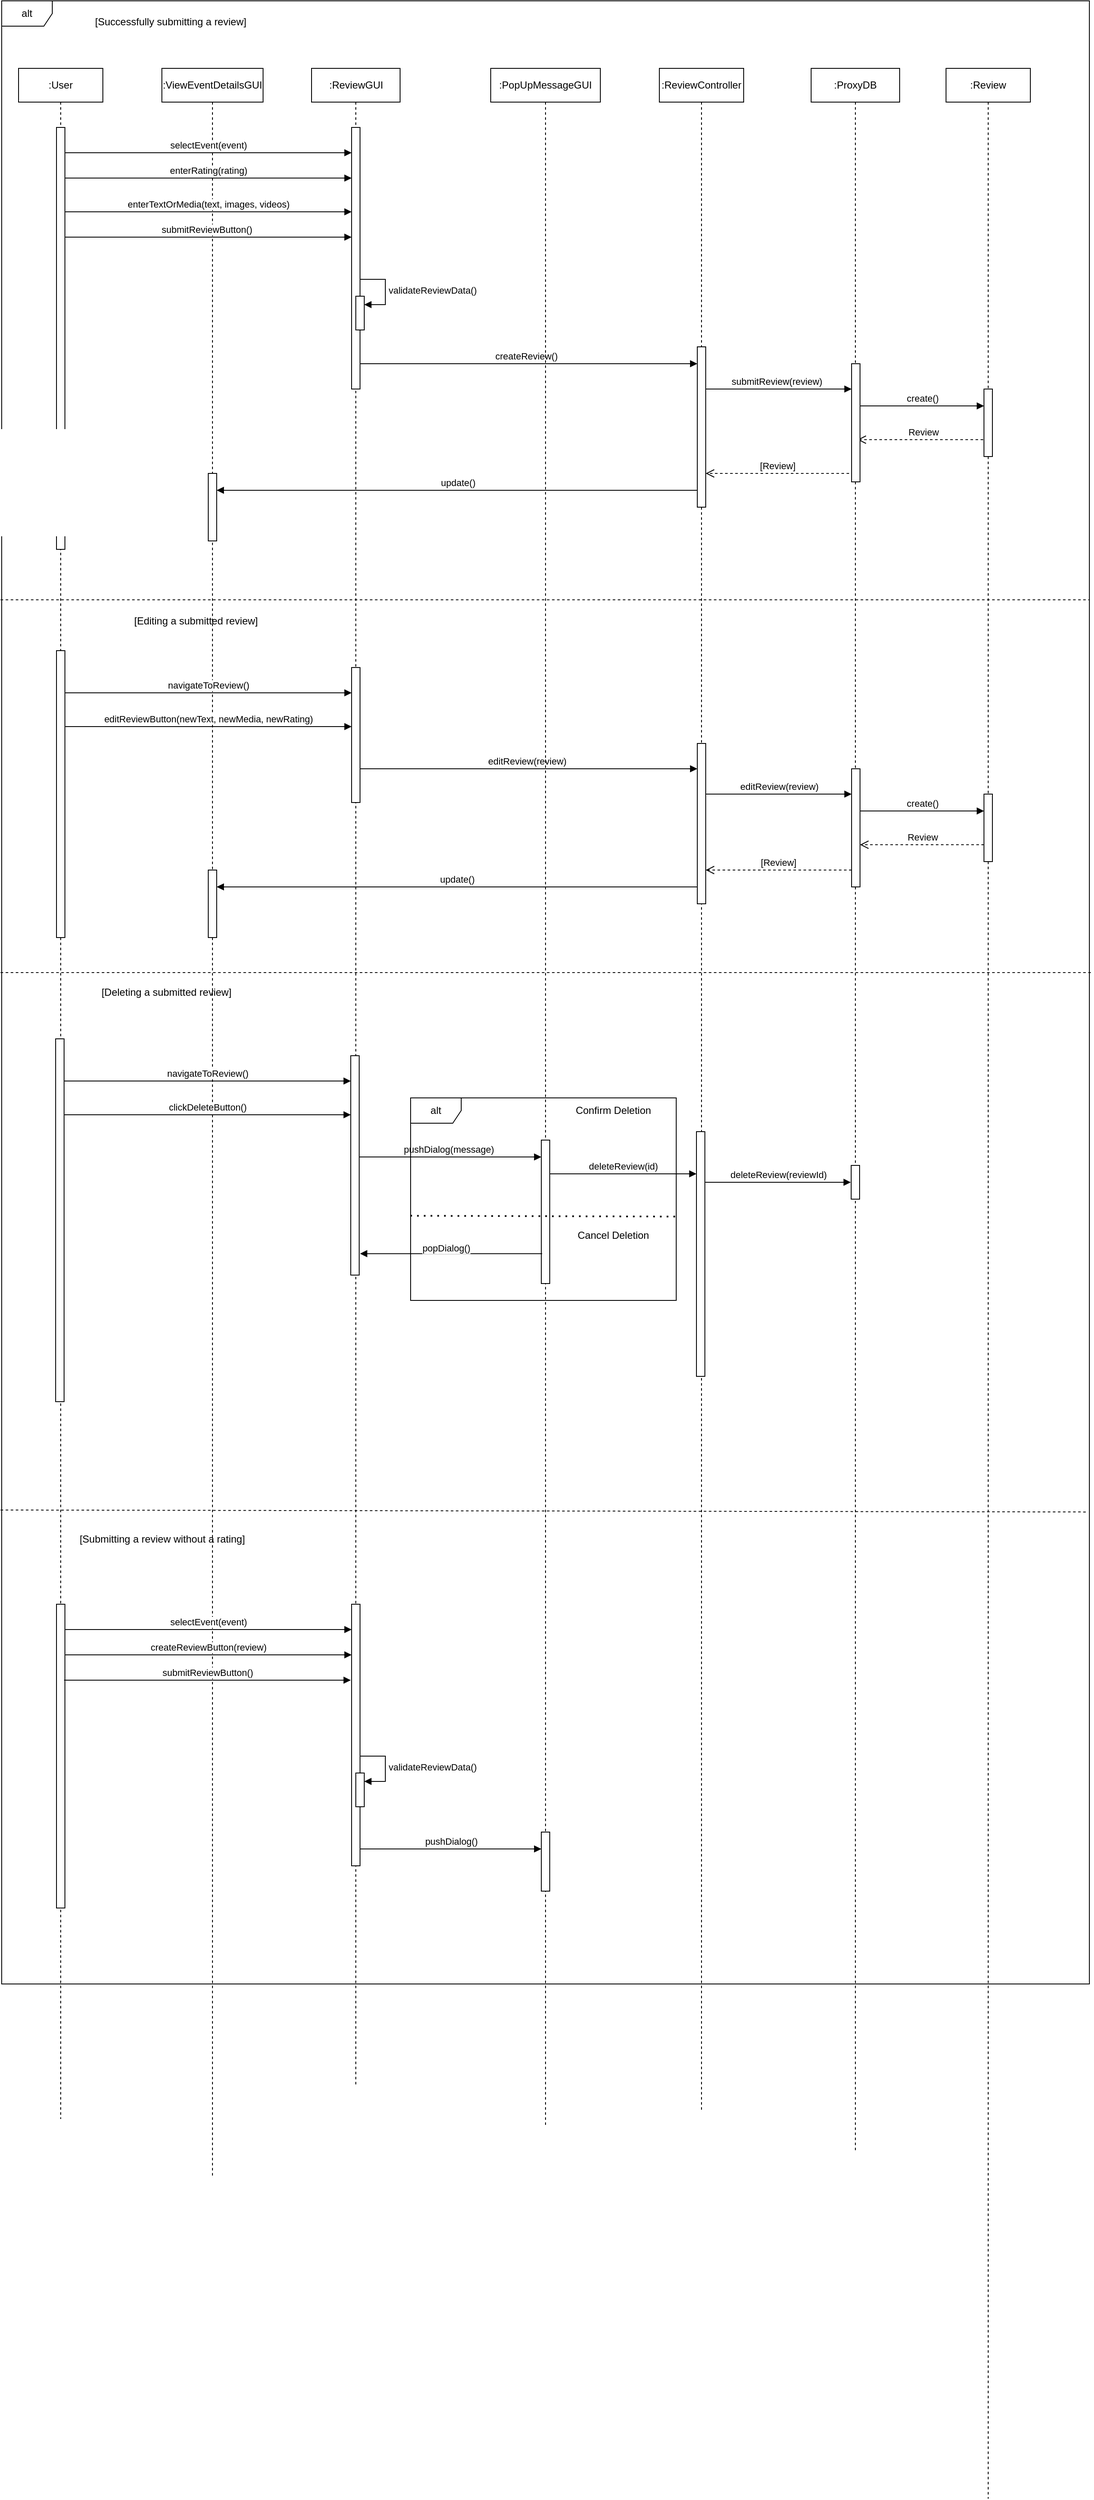 <mxfile version="26.0.16">
  <diagram name="Page-1" id="eKvm-nw8SV4DR7H7fsb8">
    <mxGraphModel dx="1999" dy="1820" grid="1" gridSize="10" guides="1" tooltips="1" connect="1" arrows="1" fold="1" page="1" pageScale="1" pageWidth="850" pageHeight="1100" math="0" shadow="0">
      <root>
        <mxCell id="0" />
        <mxCell id="1" parent="0" />
        <mxCell id="GrmrCbHe76L7C8_c3pLA-6" value=":ViewEventDetailsGUI" style="shape=umlLifeline;perimeter=lifelinePerimeter;whiteSpace=wrap;html=1;container=0;dropTarget=0;collapsible=0;recursiveResize=0;outlineConnect=0;portConstraint=eastwest;newEdgeStyle={&quot;curved&quot;:0,&quot;rounded&quot;:0};" parent="1" vertex="1">
          <mxGeometry x="80" y="50" width="120" height="2500" as="geometry" />
        </mxCell>
        <mxCell id="GrmrCbHe76L7C8_c3pLA-22" value="Review" style="html=1;verticalAlign=bottom;endArrow=open;dashed=1;endSize=8;curved=0;rounded=0;" parent="1" edge="1">
          <mxGeometry relative="1" as="geometry">
            <mxPoint x="1060" y="490" as="sourcePoint" />
            <mxPoint x="905" y="490" as="targetPoint" />
            <Array as="points" />
          </mxGeometry>
        </mxCell>
        <mxCell id="GrmrCbHe76L7C8_c3pLA-18" value="submitReview(review)" style="html=1;verticalAlign=bottom;endArrow=block;curved=0;rounded=0;" parent="1" target="GrmrCbHe76L7C8_c3pLA-19" edge="1">
          <mxGeometry width="80" relative="1" as="geometry">
            <mxPoint x="720" y="430" as="sourcePoint" />
            <mxPoint x="895" y="430" as="targetPoint" />
          </mxGeometry>
        </mxCell>
        <mxCell id="GrmrCbHe76L7C8_c3pLA-16" value="createReview()" style="html=1;verticalAlign=bottom;endArrow=block;curved=0;rounded=0;" parent="1" target="GrmrCbHe76L7C8_c3pLA-17" edge="1">
          <mxGeometry width="80" relative="1" as="geometry">
            <mxPoint x="308" y="400" as="sourcePoint" />
            <mxPoint x="543" y="400" as="targetPoint" />
          </mxGeometry>
        </mxCell>
        <mxCell id="GrmrCbHe76L7C8_c3pLA-13" value="submitReviewButton()" style="html=1;verticalAlign=bottom;endArrow=block;curved=0;rounded=0;" parent="1" target="GrmrCbHe76L7C8_c3pLA-9" edge="1">
          <mxGeometry width="80" relative="1" as="geometry">
            <mxPoint x="-40" y="250" as="sourcePoint" />
            <mxPoint x="300" y="250" as="targetPoint" />
          </mxGeometry>
        </mxCell>
        <mxCell id="GrmrCbHe76L7C8_c3pLA-12" value="enterTextOrMedia(text, images, videos)" style="html=1;verticalAlign=bottom;endArrow=block;curved=0;rounded=0;" parent="1" edge="1">
          <mxGeometry width="80" relative="1" as="geometry">
            <mxPoint x="-35" y="220" as="sourcePoint" />
            <mxPoint x="305" y="220" as="targetPoint" />
          </mxGeometry>
        </mxCell>
        <mxCell id="GrmrCbHe76L7C8_c3pLA-11" value="enterRating(rating)" style="html=1;verticalAlign=bottom;endArrow=block;curved=0;rounded=0;" parent="1" edge="1">
          <mxGeometry width="80" relative="1" as="geometry">
            <mxPoint x="-35" y="180" as="sourcePoint" />
            <mxPoint x="305" y="180" as="targetPoint" />
            <mxPoint as="offset" />
          </mxGeometry>
        </mxCell>
        <mxCell id="GrmrCbHe76L7C8_c3pLA-10" value="selectEvent(event)" style="html=1;verticalAlign=bottom;endArrow=block;curved=0;rounded=0;" parent="1" edge="1">
          <mxGeometry width="80" relative="1" as="geometry">
            <mxPoint x="-35" y="150.0" as="sourcePoint" />
            <mxPoint x="305.0" y="150.0" as="targetPoint" />
          </mxGeometry>
        </mxCell>
        <mxCell id="GrmrCbHe76L7C8_c3pLA-1" value=":User" style="shape=umlLifeline;perimeter=lifelinePerimeter;whiteSpace=wrap;html=1;container=1;dropTarget=0;collapsible=0;recursiveResize=0;outlineConnect=0;portConstraint=eastwest;newEdgeStyle={&quot;curved&quot;:0,&quot;rounded&quot;:0};" parent="1" vertex="1">
          <mxGeometry x="-90" y="50" width="100" height="2430" as="geometry" />
        </mxCell>
        <mxCell id="GrmrCbHe76L7C8_c3pLA-8" value="" style="html=1;points=[[0,0,0,0,5],[0,1,0,0,-5],[1,0,0,0,5],[1,1,0,0,-5]];perimeter=orthogonalPerimeter;outlineConnect=0;targetShapes=umlLifeline;portConstraint=eastwest;newEdgeStyle={&quot;curved&quot;:0,&quot;rounded&quot;:0};" parent="GrmrCbHe76L7C8_c3pLA-1" vertex="1">
          <mxGeometry x="45" y="70" width="10" height="500" as="geometry" />
        </mxCell>
        <mxCell id="GrmrCbHe76L7C8_c3pLA-71" value="" style="html=1;points=[[0,0,0,0,5],[0,1,0,0,-5],[1,0,0,0,5],[1,1,0,0,-5]];perimeter=orthogonalPerimeter;outlineConnect=0;targetShapes=umlLifeline;portConstraint=eastwest;newEdgeStyle={&quot;curved&quot;:0,&quot;rounded&quot;:0};" parent="GrmrCbHe76L7C8_c3pLA-1" vertex="1">
          <mxGeometry x="45" y="1820" width="10" height="360" as="geometry" />
        </mxCell>
        <mxCell id="GrmrCbHe76L7C8_c3pLA-2" value=":ReviewGUI" style="shape=umlLifeline;perimeter=lifelinePerimeter;whiteSpace=wrap;html=1;container=0;dropTarget=0;collapsible=0;recursiveResize=0;outlineConnect=0;portConstraint=eastwest;newEdgeStyle={&quot;curved&quot;:0,&quot;rounded&quot;:0};" parent="1" vertex="1">
          <mxGeometry x="257.5" y="50" width="105" height="2390" as="geometry" />
        </mxCell>
        <mxCell id="GrmrCbHe76L7C8_c3pLA-3" value=":ReviewController" style="shape=umlLifeline;perimeter=lifelinePerimeter;whiteSpace=wrap;html=1;container=1;dropTarget=0;collapsible=0;recursiveResize=0;outlineConnect=0;portConstraint=eastwest;newEdgeStyle={&quot;curved&quot;:0,&quot;rounded&quot;:0};" parent="1" vertex="1">
          <mxGeometry x="670" y="50" width="100" height="2420" as="geometry" />
        </mxCell>
        <mxCell id="GrmrCbHe76L7C8_c3pLA-17" value="" style="html=1;points=[[0,0,0,0,5],[0,1,0,0,-5],[1,0,0,0,5],[1,1,0,0,-5]];perimeter=orthogonalPerimeter;outlineConnect=0;targetShapes=umlLifeline;portConstraint=eastwest;newEdgeStyle={&quot;curved&quot;:0,&quot;rounded&quot;:0};" parent="GrmrCbHe76L7C8_c3pLA-3" vertex="1">
          <mxGeometry x="45" y="330" width="10" height="190" as="geometry" />
        </mxCell>
        <mxCell id="GrmrCbHe76L7C8_c3pLA-4" value=":ProxyDB" style="shape=umlLifeline;perimeter=lifelinePerimeter;whiteSpace=wrap;html=1;container=1;dropTarget=0;collapsible=0;recursiveResize=0;outlineConnect=0;portConstraint=eastwest;newEdgeStyle={&quot;curved&quot;:0,&quot;rounded&quot;:0};" parent="1" vertex="1">
          <mxGeometry x="850" y="50" width="105" height="2470" as="geometry" />
        </mxCell>
        <mxCell id="GrmrCbHe76L7C8_c3pLA-19" value="" style="html=1;points=[[0,0,0,0,5],[0,1,0,0,-5],[1,0,0,0,5],[1,1,0,0,-5]];perimeter=orthogonalPerimeter;outlineConnect=0;targetShapes=umlLifeline;portConstraint=eastwest;newEdgeStyle={&quot;curved&quot;:0,&quot;rounded&quot;:0};" parent="GrmrCbHe76L7C8_c3pLA-4" vertex="1">
          <mxGeometry x="48" y="350" width="10" height="140" as="geometry" />
        </mxCell>
        <mxCell id="GrmrCbHe76L7C8_c3pLA-49" value="" style="html=1;points=[[0,0,0,0,5],[0,1,0,0,-5],[1,0,0,0,5],[1,1,0,0,-5]];perimeter=orthogonalPerimeter;outlineConnect=0;targetShapes=umlLifeline;portConstraint=eastwest;newEdgeStyle={&quot;curved&quot;:0,&quot;rounded&quot;:0};" parent="GrmrCbHe76L7C8_c3pLA-4" vertex="1">
          <mxGeometry x="47.5" y="1300" width="10" height="40" as="geometry" />
        </mxCell>
        <mxCell id="GrmrCbHe76L7C8_c3pLA-5" value=":Review" style="shape=umlLifeline;perimeter=lifelinePerimeter;whiteSpace=wrap;html=1;container=1;dropTarget=0;collapsible=0;recursiveResize=0;outlineConnect=0;portConstraint=eastwest;newEdgeStyle={&quot;curved&quot;:0,&quot;rounded&quot;:0};" parent="1" vertex="1">
          <mxGeometry x="1010" y="50" width="100" height="2880" as="geometry" />
        </mxCell>
        <mxCell id="GrmrCbHe76L7C8_c3pLA-20" value="" style="html=1;points=[[0,0,0,0,5],[0,1,0,0,-5],[1,0,0,0,5],[1,1,0,0,-5]];perimeter=orthogonalPerimeter;outlineConnect=0;targetShapes=umlLifeline;portConstraint=eastwest;newEdgeStyle={&quot;curved&quot;:0,&quot;rounded&quot;:0};" parent="GrmrCbHe76L7C8_c3pLA-5" vertex="1">
          <mxGeometry x="45" y="380" width="10" height="80" as="geometry" />
        </mxCell>
        <mxCell id="GrmrCbHe76L7C8_c3pLA-21" value="create()" style="html=1;verticalAlign=bottom;endArrow=block;curved=0;rounded=0;" parent="1" source="GrmrCbHe76L7C8_c3pLA-19" edge="1">
          <mxGeometry width="80" relative="1" as="geometry">
            <mxPoint x="930" y="450" as="sourcePoint" />
            <mxPoint x="1055" y="450" as="targetPoint" />
            <Array as="points">
              <mxPoint x="950" y="450" />
            </Array>
          </mxGeometry>
        </mxCell>
        <mxCell id="GrmrCbHe76L7C8_c3pLA-23" value="[Review]" style="html=1;verticalAlign=bottom;endArrow=open;dashed=1;endSize=8;curved=0;rounded=0;" parent="1" edge="1">
          <mxGeometry x="0.005" relative="1" as="geometry">
            <mxPoint x="895" y="530" as="sourcePoint" />
            <mxPoint x="725.0" y="530" as="targetPoint" />
            <Array as="points" />
            <mxPoint as="offset" />
          </mxGeometry>
        </mxCell>
        <mxCell id="GrmrCbHe76L7C8_c3pLA-25" value="update()" style="html=1;verticalAlign=bottom;endArrow=block;curved=0;rounded=0;" parent="1" source="GrmrCbHe76L7C8_c3pLA-17" edge="1">
          <mxGeometry x="-0.001" width="80" relative="1" as="geometry">
            <mxPoint x="700" y="550" as="sourcePoint" />
            <mxPoint x="145" y="550" as="targetPoint" />
            <mxPoint as="offset" />
          </mxGeometry>
        </mxCell>
        <mxCell id="GrmrCbHe76L7C8_c3pLA-9" value="" style="html=1;points=[[0,0,0,0,5],[0,1,0,0,-5],[1,0,0,0,5],[1,1,0,0,-5]];perimeter=orthogonalPerimeter;outlineConnect=0;targetShapes=umlLifeline;portConstraint=eastwest;newEdgeStyle={&quot;curved&quot;:0,&quot;rounded&quot;:0};" parent="1" vertex="1">
          <mxGeometry x="305" y="120" width="10" height="310" as="geometry" />
        </mxCell>
        <mxCell id="GrmrCbHe76L7C8_c3pLA-14" value="" style="html=1;points=[[0,0,0,0,5],[0,1,0,0,-5],[1,0,0,0,5],[1,1,0,0,-5]];perimeter=orthogonalPerimeter;outlineConnect=0;targetShapes=umlLifeline;portConstraint=eastwest;newEdgeStyle={&quot;curved&quot;:0,&quot;rounded&quot;:0};" parent="1" vertex="1">
          <mxGeometry x="310" y="320" width="10" height="40" as="geometry" />
        </mxCell>
        <mxCell id="GrmrCbHe76L7C8_c3pLA-15" value="validateReviewData()" style="html=1;align=left;spacingLeft=2;endArrow=block;rounded=0;edgeStyle=orthogonalEdgeStyle;curved=0;rounded=0;" parent="1" target="GrmrCbHe76L7C8_c3pLA-14" edge="1">
          <mxGeometry relative="1" as="geometry">
            <mxPoint x="315" y="300" as="sourcePoint" />
            <Array as="points">
              <mxPoint x="345" y="330" />
            </Array>
            <mxPoint as="offset" />
          </mxGeometry>
        </mxCell>
        <mxCell id="GrmrCbHe76L7C8_c3pLA-30" value="editReview(review)" style="html=1;verticalAlign=bottom;endArrow=block;curved=0;rounded=0;" parent="1" target="GrmrCbHe76L7C8_c3pLA-31" edge="1">
          <mxGeometry width="80" relative="1" as="geometry">
            <mxPoint x="310" y="880" as="sourcePoint" />
            <mxPoint x="497" y="880" as="targetPoint" />
          </mxGeometry>
        </mxCell>
        <mxCell id="GrmrCbHe76L7C8_c3pLA-26" value="" style="html=1;points=[[0,0,0,0,5],[0,1,0,0,-5],[1,0,0,0,5],[1,1,0,0,-5]];perimeter=orthogonalPerimeter;outlineConnect=0;targetShapes=umlLifeline;portConstraint=eastwest;newEdgeStyle={&quot;curved&quot;:0,&quot;rounded&quot;:0};" parent="1" vertex="1">
          <mxGeometry x="-45" y="740" width="10" height="340" as="geometry" />
        </mxCell>
        <mxCell id="GrmrCbHe76L7C8_c3pLA-27" value="" style="html=1;points=[[0,0,0,0,5],[0,1,0,0,-5],[1,0,0,0,5],[1,1,0,0,-5]];perimeter=orthogonalPerimeter;outlineConnect=0;targetShapes=umlLifeline;portConstraint=eastwest;newEdgeStyle={&quot;curved&quot;:0,&quot;rounded&quot;:0};" parent="1" vertex="1">
          <mxGeometry x="305" y="760" width="10" height="160" as="geometry" />
        </mxCell>
        <mxCell id="GrmrCbHe76L7C8_c3pLA-28" value="navigateToReview()" style="html=1;verticalAlign=bottom;endArrow=block;curved=0;rounded=0;" parent="1" edge="1">
          <mxGeometry width="80" relative="1" as="geometry">
            <mxPoint x="-35" y="790.0" as="sourcePoint" />
            <mxPoint x="305.0" y="790.0" as="targetPoint" />
          </mxGeometry>
        </mxCell>
        <mxCell id="GrmrCbHe76L7C8_c3pLA-39" value="update()" style="html=1;verticalAlign=bottom;endArrow=block;curved=0;rounded=0;" parent="1" source="GrmrCbHe76L7C8_c3pLA-31" edge="1">
          <mxGeometry width="80" relative="1" as="geometry">
            <mxPoint x="495.0" y="1020" as="sourcePoint" />
            <mxPoint x="145" y="1020" as="targetPoint" />
          </mxGeometry>
        </mxCell>
        <mxCell id="GrmrCbHe76L7C8_c3pLA-38" value="" style="html=1;points=[[0,0,0,0,5],[0,1,0,0,-5],[1,0,0,0,5],[1,1,0,0,-5]];perimeter=orthogonalPerimeter;outlineConnect=0;targetShapes=umlLifeline;portConstraint=eastwest;newEdgeStyle={&quot;curved&quot;:0,&quot;rounded&quot;:0};" parent="1" vertex="1">
          <mxGeometry x="135" y="1000" width="10" height="80" as="geometry" />
        </mxCell>
        <mxCell id="GrmrCbHe76L7C8_c3pLA-31" value="" style="html=1;points=[[0,0,0,0,5],[0,1,0,0,-5],[1,0,0,0,5],[1,1,0,0,-5]];perimeter=orthogonalPerimeter;outlineConnect=0;targetShapes=umlLifeline;portConstraint=eastwest;newEdgeStyle={&quot;curved&quot;:0,&quot;rounded&quot;:0};" parent="1" vertex="1">
          <mxGeometry x="715" y="850" width="10" height="190" as="geometry" />
        </mxCell>
        <mxCell id="GrmrCbHe76L7C8_c3pLA-37" value="" style="html=1;points=[[0,0,0,0,5],[0,1,0,0,-5],[1,0,0,0,5],[1,1,0,0,-5]];perimeter=orthogonalPerimeter;outlineConnect=0;targetShapes=umlLifeline;portConstraint=eastwest;newEdgeStyle={&quot;curved&quot;:0,&quot;rounded&quot;:0};" parent="1" vertex="1">
          <mxGeometry x="1055" y="910" width="10" height="80" as="geometry" />
        </mxCell>
        <mxCell id="GrmrCbHe76L7C8_c3pLA-29" value="editReviewButton(newText, newMedia, newRating)" style="html=1;verticalAlign=bottom;endArrow=block;curved=0;rounded=0;" parent="1" edge="1">
          <mxGeometry width="80" relative="1" as="geometry">
            <mxPoint x="-35" y="830" as="sourcePoint" />
            <mxPoint x="305" y="830" as="targetPoint" />
            <mxPoint as="offset" />
          </mxGeometry>
        </mxCell>
        <mxCell id="GrmrCbHe76L7C8_c3pLA-32" value="" style="html=1;points=[[0,0,0,0,5],[0,1,0,0,-5],[1,0,0,0,5],[1,1,0,0,-5]];perimeter=orthogonalPerimeter;outlineConnect=0;targetShapes=umlLifeline;portConstraint=eastwest;newEdgeStyle={&quot;curved&quot;:0,&quot;rounded&quot;:0};" parent="1" vertex="1">
          <mxGeometry x="898" y="880" width="10" height="140" as="geometry" />
        </mxCell>
        <mxCell id="GrmrCbHe76L7C8_c3pLA-33" value="editReview(review)" style="html=1;verticalAlign=bottom;endArrow=block;curved=0;rounded=0;" parent="1" source="GrmrCbHe76L7C8_c3pLA-31" edge="1">
          <mxGeometry x="0.006" width="80" relative="1" as="geometry">
            <mxPoint x="723" y="910" as="sourcePoint" />
            <mxPoint x="898" y="910" as="targetPoint" />
            <mxPoint as="offset" />
          </mxGeometry>
        </mxCell>
        <mxCell id="GrmrCbHe76L7C8_c3pLA-34" value="[Review]" style="html=1;verticalAlign=bottom;endArrow=open;dashed=1;endSize=8;curved=0;rounded=0;" parent="1" edge="1">
          <mxGeometry x="0.005" relative="1" as="geometry">
            <mxPoint x="898" y="1000" as="sourcePoint" />
            <mxPoint x="725" y="1000" as="targetPoint" />
            <Array as="points" />
            <mxPoint as="offset" />
          </mxGeometry>
        </mxCell>
        <mxCell id="GrmrCbHe76L7C8_c3pLA-35" value="Review" style="html=1;verticalAlign=bottom;endArrow=open;dashed=1;endSize=8;curved=0;rounded=0;" parent="1" source="GrmrCbHe76L7C8_c3pLA-37" edge="1">
          <mxGeometry relative="1" as="geometry">
            <mxPoint x="1040" y="970" as="sourcePoint" />
            <mxPoint x="908" y="970" as="targetPoint" />
            <Array as="points" />
          </mxGeometry>
        </mxCell>
        <mxCell id="GrmrCbHe76L7C8_c3pLA-36" value="create()" style="html=1;verticalAlign=bottom;endArrow=block;curved=0;rounded=0;" parent="1" target="GrmrCbHe76L7C8_c3pLA-37" edge="1">
          <mxGeometry x="0.003" width="80" relative="1" as="geometry">
            <mxPoint x="908" y="930" as="sourcePoint" />
            <mxPoint x="1030" y="930" as="targetPoint" />
            <Array as="points">
              <mxPoint x="953" y="930" />
            </Array>
            <mxPoint as="offset" />
          </mxGeometry>
        </mxCell>
        <mxCell id="GrmrCbHe76L7C8_c3pLA-40" value="pushDialog(message)" style="html=1;verticalAlign=bottom;endArrow=block;curved=0;rounded=0;" parent="1" target="GrmrCbHe76L7C8_c3pLA-55" edge="1">
          <mxGeometry width="80" relative="1" as="geometry">
            <mxPoint x="309" y="1340" as="sourcePoint" />
            <mxPoint x="496" y="1340" as="targetPoint" />
          </mxGeometry>
        </mxCell>
        <mxCell id="GrmrCbHe76L7C8_c3pLA-41" value="" style="html=1;points=[[0,0,0,0,5],[0,1,0,0,-5],[1,0,0,0,5],[1,1,0,0,-5]];perimeter=orthogonalPerimeter;outlineConnect=0;targetShapes=umlLifeline;portConstraint=eastwest;newEdgeStyle={&quot;curved&quot;:0,&quot;rounded&quot;:0};" parent="1" vertex="1">
          <mxGeometry x="-46" y="1200" width="10" height="430" as="geometry" />
        </mxCell>
        <mxCell id="GrmrCbHe76L7C8_c3pLA-42" value="" style="html=1;points=[[0,0,0,0,5],[0,1,0,0,-5],[1,0,0,0,5],[1,1,0,0,-5]];perimeter=orthogonalPerimeter;outlineConnect=0;targetShapes=umlLifeline;portConstraint=eastwest;newEdgeStyle={&quot;curved&quot;:0,&quot;rounded&quot;:0};" parent="1" vertex="1">
          <mxGeometry x="304" y="1220" width="10" height="260" as="geometry" />
        </mxCell>
        <mxCell id="GrmrCbHe76L7C8_c3pLA-43" value="navigateToReview()" style="html=1;verticalAlign=bottom;endArrow=block;curved=0;rounded=0;" parent="1" edge="1">
          <mxGeometry width="80" relative="1" as="geometry">
            <mxPoint x="-36" y="1250" as="sourcePoint" />
            <mxPoint x="304.0" y="1250" as="targetPoint" />
          </mxGeometry>
        </mxCell>
        <mxCell id="GrmrCbHe76L7C8_c3pLA-46" value="" style="html=1;points=[[0,0,0,0,5],[0,1,0,0,-5],[1,0,0,0,5],[1,1,0,0,-5]];perimeter=orthogonalPerimeter;outlineConnect=0;targetShapes=umlLifeline;portConstraint=eastwest;newEdgeStyle={&quot;curved&quot;:0,&quot;rounded&quot;:0};" parent="1" vertex="1">
          <mxGeometry x="714" y="1310" width="10" height="290" as="geometry" />
        </mxCell>
        <mxCell id="GrmrCbHe76L7C8_c3pLA-48" value="clickDeleteButton()" style="html=1;verticalAlign=bottom;endArrow=block;curved=0;rounded=0;" parent="1" edge="1">
          <mxGeometry width="80" relative="1" as="geometry">
            <mxPoint x="-36" y="1290" as="sourcePoint" />
            <mxPoint x="304" y="1290" as="targetPoint" />
            <mxPoint as="offset" />
          </mxGeometry>
        </mxCell>
        <mxCell id="GrmrCbHe76L7C8_c3pLA-50" value="deleteReview(reviewId)" style="html=1;verticalAlign=bottom;endArrow=block;curved=0;rounded=0;" parent="1" source="GrmrCbHe76L7C8_c3pLA-46" edge="1">
          <mxGeometry width="80" relative="1" as="geometry">
            <mxPoint x="722" y="1370" as="sourcePoint" />
            <mxPoint x="897" y="1370" as="targetPoint" />
          </mxGeometry>
        </mxCell>
        <mxCell id="GrmrCbHe76L7C8_c3pLA-54" value=":PopUpMessageGUI" style="shape=umlLifeline;perimeter=lifelinePerimeter;whiteSpace=wrap;html=1;container=1;dropTarget=0;collapsible=0;recursiveResize=0;outlineConnect=0;portConstraint=eastwest;newEdgeStyle={&quot;curved&quot;:0,&quot;rounded&quot;:0};" parent="1" vertex="1">
          <mxGeometry x="470" y="50" width="130" height="2440" as="geometry" />
        </mxCell>
        <mxCell id="GrmrCbHe76L7C8_c3pLA-55" value="" style="html=1;points=[[0,0,0,0,5],[0,1,0,0,-5],[1,0,0,0,5],[1,1,0,0,-5]];perimeter=orthogonalPerimeter;outlineConnect=0;targetShapes=umlLifeline;portConstraint=eastwest;newEdgeStyle={&quot;curved&quot;:0,&quot;rounded&quot;:0};" parent="GrmrCbHe76L7C8_c3pLA-54" vertex="1">
          <mxGeometry x="60" y="1270" width="10" height="170" as="geometry" />
        </mxCell>
        <mxCell id="GrmrCbHe76L7C8_c3pLA-82" value="" style="html=1;points=[[0,0,0,0,5],[0,1,0,0,-5],[1,0,0,0,5],[1,1,0,0,-5]];perimeter=orthogonalPerimeter;outlineConnect=0;targetShapes=umlLifeline;portConstraint=eastwest;newEdgeStyle={&quot;curved&quot;:0,&quot;rounded&quot;:0};" parent="GrmrCbHe76L7C8_c3pLA-54" vertex="1">
          <mxGeometry x="60" y="2090" width="10" height="70" as="geometry" />
        </mxCell>
        <mxCell id="GrmrCbHe76L7C8_c3pLA-56" value="alt" style="shape=umlFrame;whiteSpace=wrap;html=1;pointerEvents=0;" parent="1" vertex="1">
          <mxGeometry x="375" y="1270" width="315" height="240" as="geometry" />
        </mxCell>
        <mxCell id="GrmrCbHe76L7C8_c3pLA-57" value="deleteReview(id)" style="html=1;verticalAlign=bottom;endArrow=block;curved=0;rounded=0;" parent="1" target="GrmrCbHe76L7C8_c3pLA-46" edge="1">
          <mxGeometry width="80" relative="1" as="geometry">
            <mxPoint x="540" y="1360" as="sourcePoint" />
            <mxPoint x="710" y="1360" as="targetPoint" />
          </mxGeometry>
        </mxCell>
        <mxCell id="GrmrCbHe76L7C8_c3pLA-58" value="Confirm Deletion" style="text;html=1;align=center;verticalAlign=middle;resizable=0;points=[];autosize=1;strokeColor=none;fillColor=none;" parent="1" vertex="1">
          <mxGeometry x="560" y="1270" width="110" height="30" as="geometry" />
        </mxCell>
        <mxCell id="GrmrCbHe76L7C8_c3pLA-59" value="" style="endArrow=none;dashed=1;html=1;dashPattern=1 3;strokeWidth=2;rounded=0;exitX=-0.001;exitY=0.582;exitDx=0;exitDy=0;exitPerimeter=0;entryX=0.999;entryY=0.586;entryDx=0;entryDy=0;entryPerimeter=0;" parent="1" source="GrmrCbHe76L7C8_c3pLA-56" target="GrmrCbHe76L7C8_c3pLA-56" edge="1">
          <mxGeometry width="50" height="50" relative="1" as="geometry">
            <mxPoint x="510" y="1430" as="sourcePoint" />
            <mxPoint x="560" y="1380" as="targetPoint" />
          </mxGeometry>
        </mxCell>
        <mxCell id="GrmrCbHe76L7C8_c3pLA-60" value="Cancel Deletion" style="text;html=1;align=center;verticalAlign=middle;resizable=0;points=[];autosize=1;strokeColor=none;fillColor=none;" parent="1" vertex="1">
          <mxGeometry x="560" y="1418" width="110" height="30" as="geometry" />
        </mxCell>
        <mxCell id="GrmrCbHe76L7C8_c3pLA-61" value="" style="html=1;verticalAlign=bottom;endArrow=block;curved=0;rounded=0;" parent="1" edge="1">
          <mxGeometry width="80" relative="1" as="geometry">
            <mxPoint x="531.0" y="1454.57" as="sourcePoint" />
            <mxPoint x="315.0" y="1454.57" as="targetPoint" />
          </mxGeometry>
        </mxCell>
        <mxCell id="GrmrCbHe76L7C8_c3pLA-62" value="popDialog()" style="edgeLabel;html=1;align=center;verticalAlign=middle;resizable=0;points=[];" parent="GrmrCbHe76L7C8_c3pLA-61" vertex="1" connectable="0">
          <mxGeometry x="0.056" y="-1" relative="1" as="geometry">
            <mxPoint y="-6" as="offset" />
          </mxGeometry>
        </mxCell>
        <mxCell id="GrmrCbHe76L7C8_c3pLA-68" value="createReviewButton(review)" style="html=1;verticalAlign=bottom;endArrow=block;curved=0;rounded=0;" parent="1" edge="1">
          <mxGeometry width="80" relative="1" as="geometry">
            <mxPoint x="-35" y="1930" as="sourcePoint" />
            <mxPoint x="305" y="1930" as="targetPoint" />
          </mxGeometry>
        </mxCell>
        <mxCell id="GrmrCbHe76L7C8_c3pLA-67" value="submitReviewButton()" style="html=1;verticalAlign=bottom;endArrow=block;curved=0;rounded=0;" parent="1" edge="1">
          <mxGeometry width="80" relative="1" as="geometry">
            <mxPoint x="-36" y="1960" as="sourcePoint" />
            <mxPoint x="304" y="1960" as="targetPoint" />
          </mxGeometry>
        </mxCell>
        <mxCell id="GrmrCbHe76L7C8_c3pLA-70" value="selectEvent(event)" style="html=1;verticalAlign=bottom;endArrow=block;curved=0;rounded=0;" parent="1" edge="1">
          <mxGeometry width="80" relative="1" as="geometry">
            <mxPoint x="-35" y="1900" as="sourcePoint" />
            <mxPoint x="305.0" y="1900" as="targetPoint" />
          </mxGeometry>
        </mxCell>
        <mxCell id="GrmrCbHe76L7C8_c3pLA-78" value="" style="html=1;points=[[0,0,0,0,5],[0,1,0,0,-5],[1,0,0,0,5],[1,1,0,0,-5]];perimeter=orthogonalPerimeter;outlineConnect=0;targetShapes=umlLifeline;portConstraint=eastwest;newEdgeStyle={&quot;curved&quot;:0,&quot;rounded&quot;:0};" parent="1" vertex="1">
          <mxGeometry x="305" y="1870" width="10" height="310" as="geometry" />
        </mxCell>
        <mxCell id="GrmrCbHe76L7C8_c3pLA-79" value="" style="html=1;points=[[0,0,0,0,5],[0,1,0,0,-5],[1,0,0,0,5],[1,1,0,0,-5]];perimeter=orthogonalPerimeter;outlineConnect=0;targetShapes=umlLifeline;portConstraint=eastwest;newEdgeStyle={&quot;curved&quot;:0,&quot;rounded&quot;:0};" parent="1" vertex="1">
          <mxGeometry x="310" y="2070" width="10" height="40" as="geometry" />
        </mxCell>
        <mxCell id="GrmrCbHe76L7C8_c3pLA-80" value="validateReviewData()" style="html=1;align=left;spacingLeft=2;endArrow=block;rounded=0;edgeStyle=orthogonalEdgeStyle;curved=0;rounded=0;" parent="1" target="GrmrCbHe76L7C8_c3pLA-79" edge="1">
          <mxGeometry relative="1" as="geometry">
            <mxPoint x="315" y="2050" as="sourcePoint" />
            <Array as="points">
              <mxPoint x="345" y="2080" />
            </Array>
          </mxGeometry>
        </mxCell>
        <mxCell id="GrmrCbHe76L7C8_c3pLA-81" value="pushDialog()" style="html=1;verticalAlign=bottom;endArrow=block;curved=0;rounded=0;" parent="1" edge="1">
          <mxGeometry x="0.003" width="80" relative="1" as="geometry">
            <mxPoint x="315" y="2160" as="sourcePoint" />
            <mxPoint x="530" y="2160" as="targetPoint" />
            <mxPoint as="offset" />
          </mxGeometry>
        </mxCell>
        <mxCell id="GrmrCbHe76L7C8_c3pLA-83" value="alt" style="shape=umlFrame;whiteSpace=wrap;html=1;pointerEvents=0;" parent="1" vertex="1">
          <mxGeometry x="-110" y="-30" width="1290" height="2350" as="geometry" />
        </mxCell>
        <mxCell id="GrmrCbHe76L7C8_c3pLA-24" value="" style="html=1;points=[[0,0,0,0,5],[0,1,0,0,-5],[1,0,0,0,5],[1,1,0,0,-5]];perimeter=orthogonalPerimeter;outlineConnect=0;targetShapes=umlLifeline;portConstraint=eastwest;newEdgeStyle={&quot;curved&quot;:0,&quot;rounded&quot;:0};" parent="1" vertex="1">
          <mxGeometry x="135" y="530" width="10" height="80" as="geometry" />
        </mxCell>
        <mxCell id="RJMUhrtjpvygO65RUndy-1" value="[Successfully submitting a review]" style="text;html=1;align=center;verticalAlign=middle;resizable=0;points=[];autosize=1;strokeColor=none;fillColor=none;" vertex="1" parent="1">
          <mxGeometry x="-10" y="-20" width="200" height="30" as="geometry" />
        </mxCell>
        <mxCell id="RJMUhrtjpvygO65RUndy-4" value="" style="endArrow=none;dashed=1;html=1;rounded=0;exitX=-0.001;exitY=0.302;exitDx=0;exitDy=0;exitPerimeter=0;entryX=1;entryY=0.302;entryDx=0;entryDy=0;entryPerimeter=0;" edge="1" parent="1" source="GrmrCbHe76L7C8_c3pLA-83" target="GrmrCbHe76L7C8_c3pLA-83">
          <mxGeometry width="50" height="50" relative="1" as="geometry">
            <mxPoint x="350" y="670" as="sourcePoint" />
            <mxPoint x="400" y="620" as="targetPoint" />
          </mxGeometry>
        </mxCell>
        <mxCell id="RJMUhrtjpvygO65RUndy-5" value="[Editing a submitted review]" style="text;html=1;align=center;verticalAlign=middle;resizable=0;points=[];autosize=1;strokeColor=none;fillColor=none;" vertex="1" parent="1">
          <mxGeometry x="35" y="690" width="170" height="30" as="geometry" />
        </mxCell>
        <mxCell id="RJMUhrtjpvygO65RUndy-6" value="[Deleting a submitted review]" style="text;html=1;align=center;verticalAlign=middle;resizable=0;points=[];autosize=1;strokeColor=none;fillColor=none;" vertex="1" parent="1">
          <mxGeometry x="-5" y="1130" width="180" height="30" as="geometry" />
        </mxCell>
        <mxCell id="RJMUhrtjpvygO65RUndy-7" value="" style="endArrow=none;dashed=1;html=1;rounded=0;exitX=-0.001;exitY=0.49;exitDx=0;exitDy=0;exitPerimeter=0;entryX=1.002;entryY=0.49;entryDx=0;entryDy=0;entryPerimeter=0;" edge="1" parent="1" source="GrmrCbHe76L7C8_c3pLA-83" target="GrmrCbHe76L7C8_c3pLA-83">
          <mxGeometry width="50" height="50" relative="1" as="geometry">
            <mxPoint x="290" y="1140" as="sourcePoint" />
            <mxPoint x="340" y="1090" as="targetPoint" />
          </mxGeometry>
        </mxCell>
        <mxCell id="RJMUhrtjpvygO65RUndy-8" value="" style="endArrow=none;dashed=1;html=1;rounded=0;exitX=-0.001;exitY=0.761;exitDx=0;exitDy=0;exitPerimeter=0;entryX=0.999;entryY=0.762;entryDx=0;entryDy=0;entryPerimeter=0;" edge="1" parent="1" source="GrmrCbHe76L7C8_c3pLA-83" target="GrmrCbHe76L7C8_c3pLA-83">
          <mxGeometry width="50" height="50" relative="1" as="geometry">
            <mxPoint x="360" y="1830" as="sourcePoint" />
            <mxPoint x="410" y="1780" as="targetPoint" />
          </mxGeometry>
        </mxCell>
        <mxCell id="RJMUhrtjpvygO65RUndy-9" value="[Submitting a review without a rating]" style="text;html=1;align=center;verticalAlign=middle;resizable=0;points=[];autosize=1;strokeColor=none;fillColor=none;" vertex="1" parent="1">
          <mxGeometry x="-30" y="1778" width="220" height="30" as="geometry" />
        </mxCell>
      </root>
    </mxGraphModel>
  </diagram>
</mxfile>
